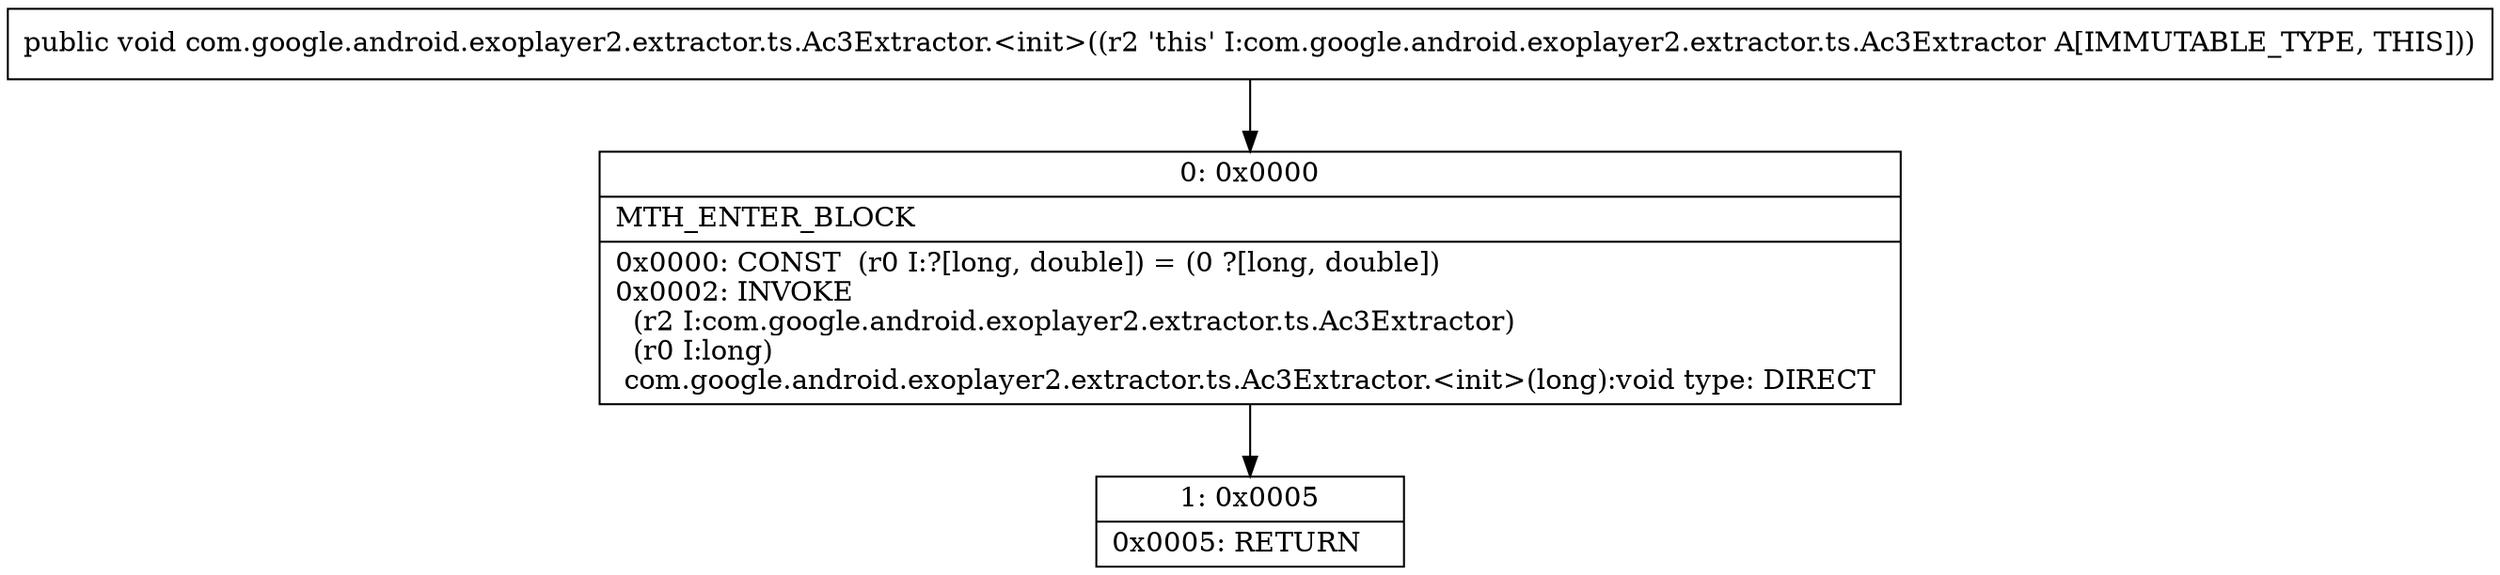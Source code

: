 digraph "CFG forcom.google.android.exoplayer2.extractor.ts.Ac3Extractor.\<init\>()V" {
Node_0 [shape=record,label="{0\:\ 0x0000|MTH_ENTER_BLOCK\l|0x0000: CONST  (r0 I:?[long, double]) = (0 ?[long, double]) \l0x0002: INVOKE  \l  (r2 I:com.google.android.exoplayer2.extractor.ts.Ac3Extractor)\l  (r0 I:long)\l com.google.android.exoplayer2.extractor.ts.Ac3Extractor.\<init\>(long):void type: DIRECT \l}"];
Node_1 [shape=record,label="{1\:\ 0x0005|0x0005: RETURN   \l}"];
MethodNode[shape=record,label="{public void com.google.android.exoplayer2.extractor.ts.Ac3Extractor.\<init\>((r2 'this' I:com.google.android.exoplayer2.extractor.ts.Ac3Extractor A[IMMUTABLE_TYPE, THIS])) }"];
MethodNode -> Node_0;
Node_0 -> Node_1;
}

